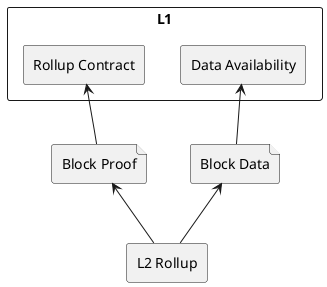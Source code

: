 @startuml

rectangle L1 {
    rectangle "Rollup Contract" as rollup_contract

    rectangle "Data Availability" as da

}

file "Block Proof" as block_proof
file "Block Data" as block_data

rectangle "L2 Rollup" as l2_rollup



l2_rollup -up-> block_proof
block_proof -up-> rollup_contract

l2_rollup -up-> block_data
block_data -up-> da

rollup_contract -right[hidden]- da

@enduml